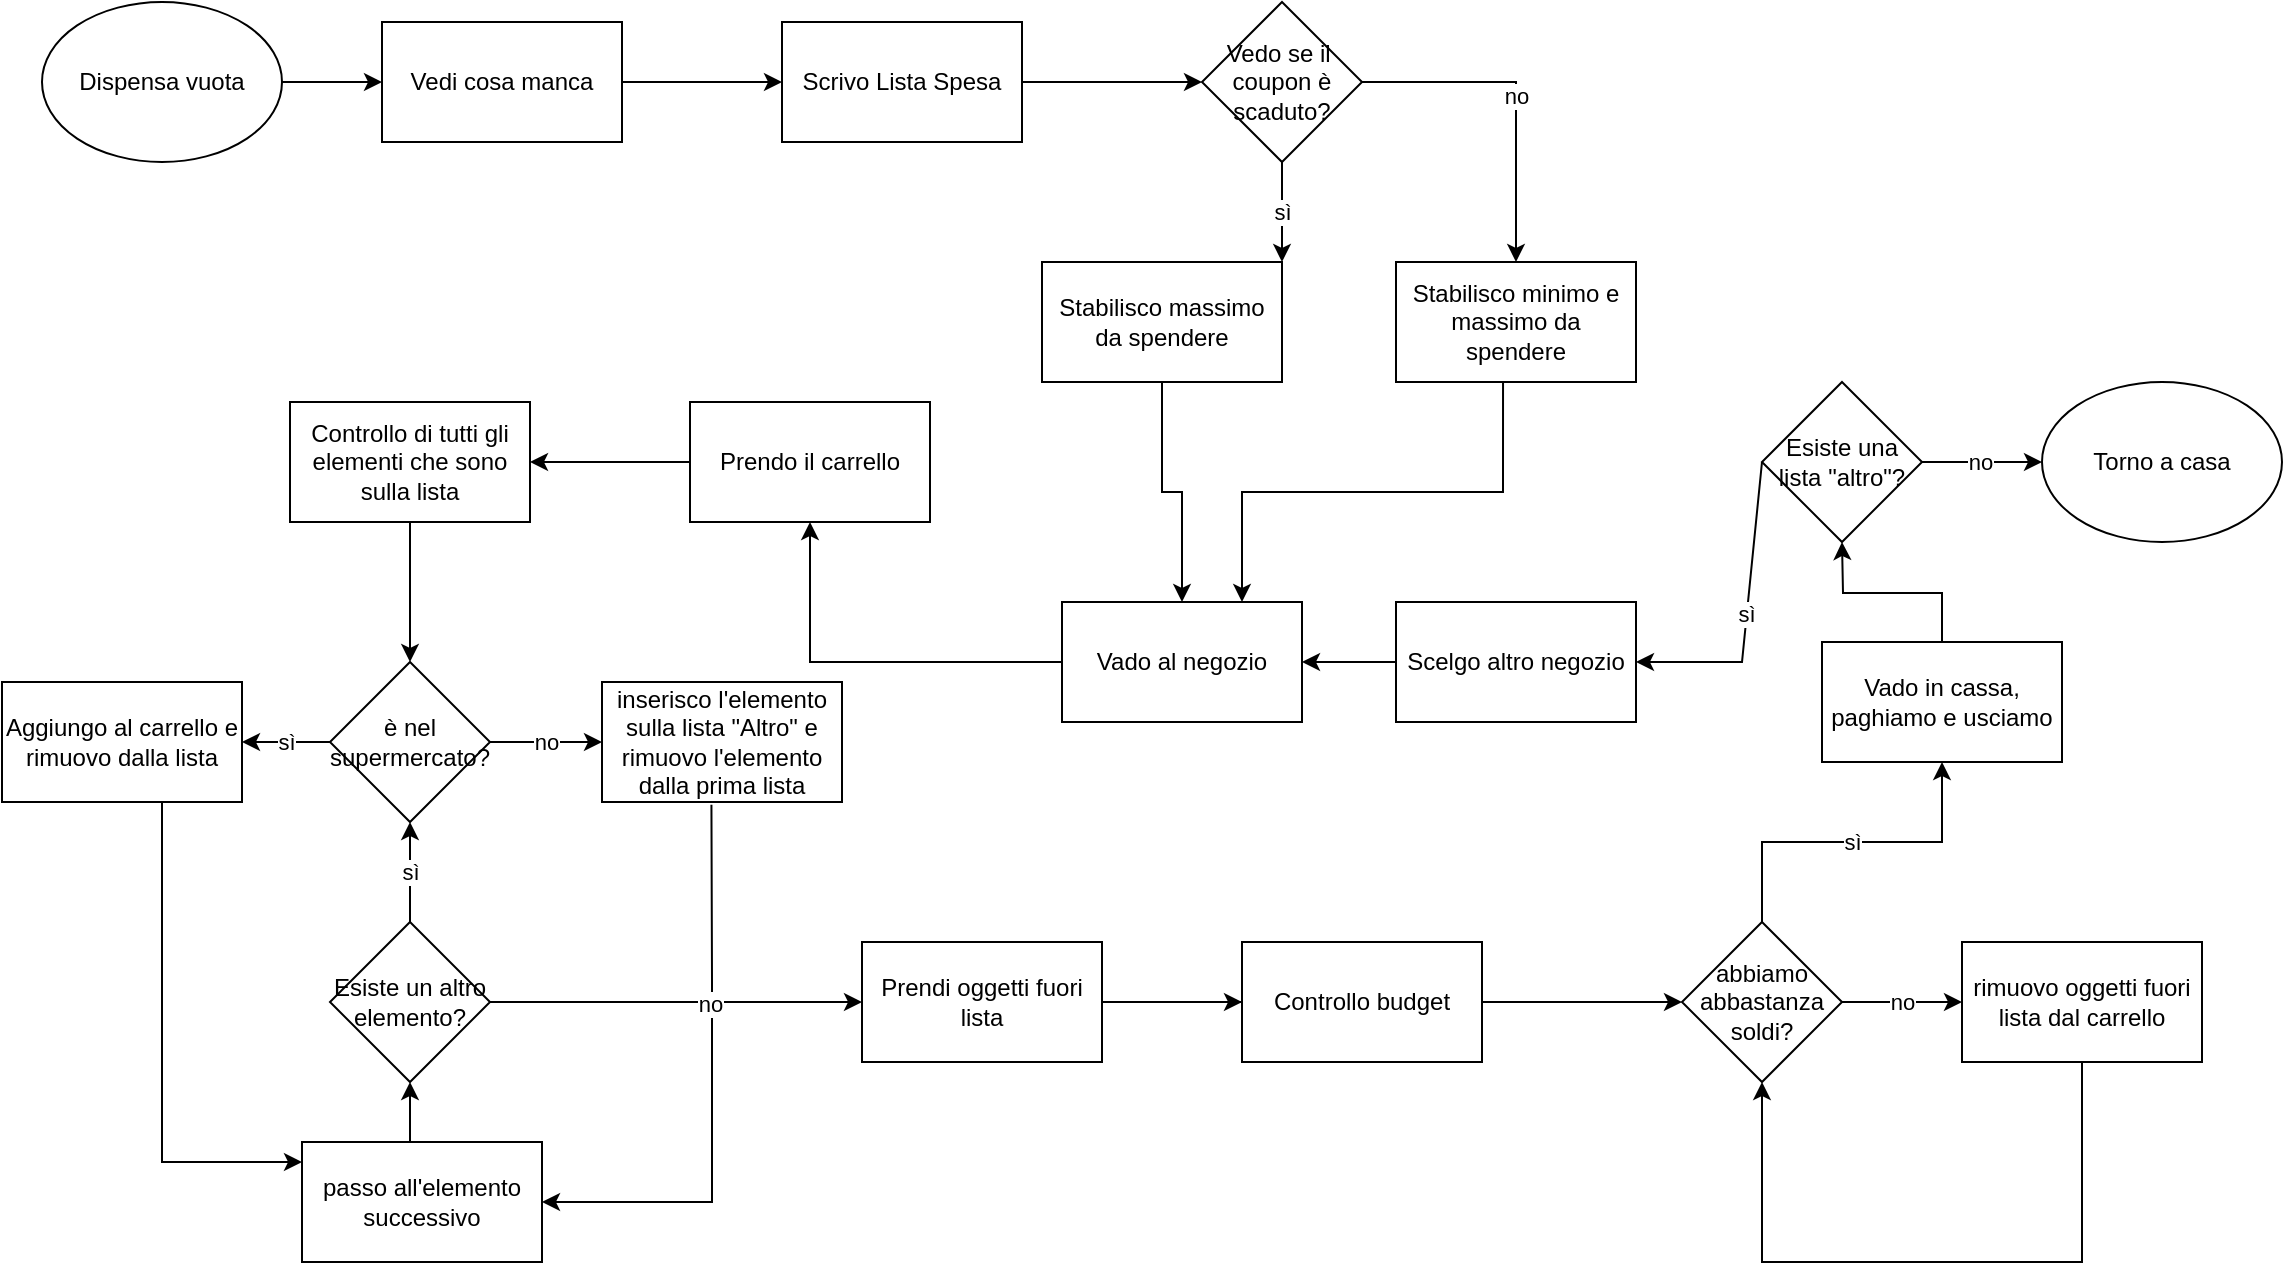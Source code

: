 <mxfile version="24.2.7" type="device">
  <diagram id="C5RBs43oDa-KdzZeNtuy" name="Page-1">
    <mxGraphModel dx="1202" dy="722" grid="1" gridSize="10" guides="1" tooltips="1" connect="1" arrows="1" fold="1" page="1" pageScale="1" pageWidth="827" pageHeight="1169" math="0" shadow="0">
      <root>
        <mxCell id="WIyWlLk6GJQsqaUBKTNV-0" />
        <mxCell id="WIyWlLk6GJQsqaUBKTNV-1" parent="WIyWlLk6GJQsqaUBKTNV-0" />
        <mxCell id="28hTMvahC_J_4jAk3fm_-3" value="" style="edgeStyle=orthogonalEdgeStyle;rounded=0;orthogonalLoop=1;jettySize=auto;html=1;" edge="1" parent="WIyWlLk6GJQsqaUBKTNV-1" source="28hTMvahC_J_4jAk3fm_-0" target="28hTMvahC_J_4jAk3fm_-1">
          <mxGeometry relative="1" as="geometry" />
        </mxCell>
        <mxCell id="28hTMvahC_J_4jAk3fm_-0" value="Dispensa vuota" style="ellipse;whiteSpace=wrap;html=1;" vertex="1" parent="WIyWlLk6GJQsqaUBKTNV-1">
          <mxGeometry x="30" y="20" width="120" height="80" as="geometry" />
        </mxCell>
        <mxCell id="28hTMvahC_J_4jAk3fm_-5" value="" style="edgeStyle=orthogonalEdgeStyle;rounded=0;orthogonalLoop=1;jettySize=auto;html=1;" edge="1" parent="WIyWlLk6GJQsqaUBKTNV-1" source="28hTMvahC_J_4jAk3fm_-1" target="28hTMvahC_J_4jAk3fm_-4">
          <mxGeometry relative="1" as="geometry" />
        </mxCell>
        <mxCell id="28hTMvahC_J_4jAk3fm_-1" value="Vedi cosa manca" style="rounded=0;whiteSpace=wrap;html=1;" vertex="1" parent="WIyWlLk6GJQsqaUBKTNV-1">
          <mxGeometry x="200" y="30" width="120" height="60" as="geometry" />
        </mxCell>
        <mxCell id="28hTMvahC_J_4jAk3fm_-12" value="" style="edgeStyle=orthogonalEdgeStyle;rounded=0;orthogonalLoop=1;jettySize=auto;html=1;" edge="1" parent="WIyWlLk6GJQsqaUBKTNV-1" source="28hTMvahC_J_4jAk3fm_-4" target="28hTMvahC_J_4jAk3fm_-11">
          <mxGeometry relative="1" as="geometry" />
        </mxCell>
        <mxCell id="28hTMvahC_J_4jAk3fm_-4" value="Scrivo Lista Spesa" style="rounded=0;whiteSpace=wrap;html=1;" vertex="1" parent="WIyWlLk6GJQsqaUBKTNV-1">
          <mxGeometry x="400" y="30" width="120" height="60" as="geometry" />
        </mxCell>
        <mxCell id="28hTMvahC_J_4jAk3fm_-18" value="" style="edgeStyle=orthogonalEdgeStyle;rounded=0;orthogonalLoop=1;jettySize=auto;html=1;exitX=0.446;exitY=1.005;exitDx=0;exitDy=0;exitPerimeter=0;entryX=0.75;entryY=0;entryDx=0;entryDy=0;" edge="1" parent="WIyWlLk6GJQsqaUBKTNV-1" source="28hTMvahC_J_4jAk3fm_-6" target="28hTMvahC_J_4jAk3fm_-16">
          <mxGeometry relative="1" as="geometry">
            <mxPoint x="750.0" y="250.0" as="sourcePoint" />
            <mxPoint x="643.0" y="390" as="targetPoint" />
          </mxGeometry>
        </mxCell>
        <mxCell id="28hTMvahC_J_4jAk3fm_-6" value="Stabilisco minimo e massimo da spendere" style="whiteSpace=wrap;html=1;rounded=0;" vertex="1" parent="WIyWlLk6GJQsqaUBKTNV-1">
          <mxGeometry x="707" y="150" width="120" height="60" as="geometry" />
        </mxCell>
        <mxCell id="28hTMvahC_J_4jAk3fm_-15" value="sì" style="edgeStyle=orthogonalEdgeStyle;rounded=0;orthogonalLoop=1;jettySize=auto;html=1;" edge="1" parent="WIyWlLk6GJQsqaUBKTNV-1" source="28hTMvahC_J_4jAk3fm_-11" target="28hTMvahC_J_4jAk3fm_-14">
          <mxGeometry relative="1" as="geometry">
            <Array as="points">
              <mxPoint x="630" y="210" />
              <mxPoint x="630" y="210" />
            </Array>
          </mxGeometry>
        </mxCell>
        <mxCell id="28hTMvahC_J_4jAk3fm_-21" value="no" style="edgeStyle=orthogonalEdgeStyle;rounded=0;orthogonalLoop=1;jettySize=auto;html=1;" edge="1" parent="WIyWlLk6GJQsqaUBKTNV-1" source="28hTMvahC_J_4jAk3fm_-11" target="28hTMvahC_J_4jAk3fm_-6">
          <mxGeometry relative="1" as="geometry" />
        </mxCell>
        <mxCell id="28hTMvahC_J_4jAk3fm_-11" value="Vedo se il&amp;nbsp; coupon è scaduto?" style="rhombus;whiteSpace=wrap;html=1;rounded=0;" vertex="1" parent="WIyWlLk6GJQsqaUBKTNV-1">
          <mxGeometry x="610" y="20" width="80" height="80" as="geometry" />
        </mxCell>
        <mxCell id="28hTMvahC_J_4jAk3fm_-17" value="" style="edgeStyle=orthogonalEdgeStyle;rounded=0;orthogonalLoop=1;jettySize=auto;html=1;" edge="1" parent="WIyWlLk6GJQsqaUBKTNV-1" source="28hTMvahC_J_4jAk3fm_-14" target="28hTMvahC_J_4jAk3fm_-16">
          <mxGeometry relative="1" as="geometry" />
        </mxCell>
        <mxCell id="28hTMvahC_J_4jAk3fm_-14" value="Stabilisco massimo da spendere" style="whiteSpace=wrap;html=1;rounded=0;" vertex="1" parent="WIyWlLk6GJQsqaUBKTNV-1">
          <mxGeometry x="530" y="150" width="120" height="60" as="geometry" />
        </mxCell>
        <mxCell id="28hTMvahC_J_4jAk3fm_-23" value="" style="edgeStyle=orthogonalEdgeStyle;rounded=0;orthogonalLoop=1;jettySize=auto;html=1;" edge="1" parent="WIyWlLk6GJQsqaUBKTNV-1" source="28hTMvahC_J_4jAk3fm_-16" target="28hTMvahC_J_4jAk3fm_-22">
          <mxGeometry relative="1" as="geometry" />
        </mxCell>
        <mxCell id="28hTMvahC_J_4jAk3fm_-16" value="Vado al negozio" style="whiteSpace=wrap;html=1;rounded=0;" vertex="1" parent="WIyWlLk6GJQsqaUBKTNV-1">
          <mxGeometry x="540" y="320" width="120" height="60" as="geometry" />
        </mxCell>
        <mxCell id="28hTMvahC_J_4jAk3fm_-25" value="" style="edgeStyle=orthogonalEdgeStyle;rounded=0;orthogonalLoop=1;jettySize=auto;html=1;" edge="1" parent="WIyWlLk6GJQsqaUBKTNV-1" source="28hTMvahC_J_4jAk3fm_-22" target="28hTMvahC_J_4jAk3fm_-24">
          <mxGeometry relative="1" as="geometry" />
        </mxCell>
        <mxCell id="28hTMvahC_J_4jAk3fm_-22" value="Prendo il carrello" style="whiteSpace=wrap;html=1;rounded=0;" vertex="1" parent="WIyWlLk6GJQsqaUBKTNV-1">
          <mxGeometry x="354" y="220" width="120" height="60" as="geometry" />
        </mxCell>
        <mxCell id="28hTMvahC_J_4jAk3fm_-27" value="" style="edgeStyle=orthogonalEdgeStyle;rounded=0;orthogonalLoop=1;jettySize=auto;html=1;" edge="1" parent="WIyWlLk6GJQsqaUBKTNV-1" source="28hTMvahC_J_4jAk3fm_-24" target="28hTMvahC_J_4jAk3fm_-26">
          <mxGeometry relative="1" as="geometry" />
        </mxCell>
        <mxCell id="28hTMvahC_J_4jAk3fm_-24" value="Controllo di tutti gli elementi che sono sulla lista" style="whiteSpace=wrap;html=1;rounded=0;" vertex="1" parent="WIyWlLk6GJQsqaUBKTNV-1">
          <mxGeometry x="154" y="220" width="120" height="60" as="geometry" />
        </mxCell>
        <mxCell id="28hTMvahC_J_4jAk3fm_-29" value="sì" style="edgeStyle=orthogonalEdgeStyle;rounded=0;orthogonalLoop=1;jettySize=auto;html=1;" edge="1" parent="WIyWlLk6GJQsqaUBKTNV-1" source="28hTMvahC_J_4jAk3fm_-26" target="28hTMvahC_J_4jAk3fm_-28">
          <mxGeometry relative="1" as="geometry" />
        </mxCell>
        <mxCell id="28hTMvahC_J_4jAk3fm_-31" value="no" style="edgeStyle=orthogonalEdgeStyle;rounded=0;orthogonalLoop=1;jettySize=auto;html=1;" edge="1" parent="WIyWlLk6GJQsqaUBKTNV-1" source="28hTMvahC_J_4jAk3fm_-26" target="28hTMvahC_J_4jAk3fm_-30">
          <mxGeometry relative="1" as="geometry" />
        </mxCell>
        <mxCell id="28hTMvahC_J_4jAk3fm_-26" value="è nel supermercato?" style="rhombus;whiteSpace=wrap;html=1;rounded=0;" vertex="1" parent="WIyWlLk6GJQsqaUBKTNV-1">
          <mxGeometry x="174" y="350" width="80" height="80" as="geometry" />
        </mxCell>
        <mxCell id="28hTMvahC_J_4jAk3fm_-38" value="" style="edgeStyle=orthogonalEdgeStyle;rounded=0;orthogonalLoop=1;jettySize=auto;html=1;" edge="1" parent="WIyWlLk6GJQsqaUBKTNV-1" source="28hTMvahC_J_4jAk3fm_-28" target="28hTMvahC_J_4jAk3fm_-37">
          <mxGeometry relative="1" as="geometry">
            <Array as="points">
              <mxPoint x="90" y="600" />
            </Array>
          </mxGeometry>
        </mxCell>
        <mxCell id="28hTMvahC_J_4jAk3fm_-28" value="Aggiungo al carrello e rimuovo dalla lista" style="whiteSpace=wrap;html=1;rounded=0;" vertex="1" parent="WIyWlLk6GJQsqaUBKTNV-1">
          <mxGeometry x="10" y="360" width="120" height="60" as="geometry" />
        </mxCell>
        <mxCell id="28hTMvahC_J_4jAk3fm_-30" value="inserisco l&#39;elemento sulla lista &quot;Altro&quot; e rimuovo l&#39;elemento dalla prima lista" style="whiteSpace=wrap;html=1;rounded=0;" vertex="1" parent="WIyWlLk6GJQsqaUBKTNV-1">
          <mxGeometry x="310" y="360" width="120" height="60" as="geometry" />
        </mxCell>
        <mxCell id="28hTMvahC_J_4jAk3fm_-42" value="" style="edgeStyle=orthogonalEdgeStyle;rounded=0;orthogonalLoop=1;jettySize=auto;html=1;" edge="1" parent="WIyWlLk6GJQsqaUBKTNV-1" source="28hTMvahC_J_4jAk3fm_-37" target="28hTMvahC_J_4jAk3fm_-41">
          <mxGeometry relative="1" as="geometry">
            <Array as="points">
              <mxPoint x="214" y="580" />
              <mxPoint x="214" y="580" />
            </Array>
          </mxGeometry>
        </mxCell>
        <mxCell id="28hTMvahC_J_4jAk3fm_-37" value="passo all&#39;elemento successivo" style="whiteSpace=wrap;html=1;rounded=0;" vertex="1" parent="WIyWlLk6GJQsqaUBKTNV-1">
          <mxGeometry x="160" y="590" width="120" height="60" as="geometry" />
        </mxCell>
        <mxCell id="28hTMvahC_J_4jAk3fm_-39" value="" style="endArrow=classic;html=1;rounded=0;exitX=0.456;exitY=1.023;exitDx=0;exitDy=0;exitPerimeter=0;" edge="1" parent="WIyWlLk6GJQsqaUBKTNV-1" source="28hTMvahC_J_4jAk3fm_-30" target="28hTMvahC_J_4jAk3fm_-37">
          <mxGeometry width="50" height="50" relative="1" as="geometry">
            <mxPoint x="530" y="400" as="sourcePoint" />
            <mxPoint x="580" y="350" as="targetPoint" />
            <Array as="points">
              <mxPoint x="365" y="510" />
              <mxPoint x="365" y="620" />
            </Array>
          </mxGeometry>
        </mxCell>
        <mxCell id="28hTMvahC_J_4jAk3fm_-43" value="sì" style="edgeStyle=orthogonalEdgeStyle;rounded=0;orthogonalLoop=1;jettySize=auto;html=1;" edge="1" parent="WIyWlLk6GJQsqaUBKTNV-1" source="28hTMvahC_J_4jAk3fm_-41" target="28hTMvahC_J_4jAk3fm_-26">
          <mxGeometry relative="1" as="geometry" />
        </mxCell>
        <mxCell id="28hTMvahC_J_4jAk3fm_-41" value="Esiste un altro elemento?" style="rhombus;whiteSpace=wrap;html=1;" vertex="1" parent="WIyWlLk6GJQsqaUBKTNV-1">
          <mxGeometry x="174" y="480" width="80" height="80" as="geometry" />
        </mxCell>
        <mxCell id="28hTMvahC_J_4jAk3fm_-51" value="" style="edgeStyle=orthogonalEdgeStyle;rounded=0;orthogonalLoop=1;jettySize=auto;html=1;" edge="1" parent="WIyWlLk6GJQsqaUBKTNV-1" source="28hTMvahC_J_4jAk3fm_-49" target="28hTMvahC_J_4jAk3fm_-50">
          <mxGeometry relative="1" as="geometry" />
        </mxCell>
        <mxCell id="28hTMvahC_J_4jAk3fm_-60" value="" style="edgeStyle=orthogonalEdgeStyle;rounded=0;orthogonalLoop=1;jettySize=auto;html=1;" edge="1" parent="WIyWlLk6GJQsqaUBKTNV-1" source="28hTMvahC_J_4jAk3fm_-49" target="28hTMvahC_J_4jAk3fm_-59">
          <mxGeometry relative="1" as="geometry" />
        </mxCell>
        <mxCell id="28hTMvahC_J_4jAk3fm_-49" value="Prendi oggetti fuori lista" style="rounded=0;whiteSpace=wrap;html=1;" vertex="1" parent="WIyWlLk6GJQsqaUBKTNV-1">
          <mxGeometry x="440" y="490" width="120" height="60" as="geometry" />
        </mxCell>
        <mxCell id="28hTMvahC_J_4jAk3fm_-53" value="sì" style="edgeStyle=orthogonalEdgeStyle;rounded=0;orthogonalLoop=1;jettySize=auto;html=1;" edge="1" parent="WIyWlLk6GJQsqaUBKTNV-1" source="28hTMvahC_J_4jAk3fm_-50" target="28hTMvahC_J_4jAk3fm_-52">
          <mxGeometry relative="1" as="geometry" />
        </mxCell>
        <mxCell id="28hTMvahC_J_4jAk3fm_-56" value="no" style="edgeStyle=orthogonalEdgeStyle;rounded=0;orthogonalLoop=1;jettySize=auto;html=1;" edge="1" parent="WIyWlLk6GJQsqaUBKTNV-1" source="28hTMvahC_J_4jAk3fm_-50" target="28hTMvahC_J_4jAk3fm_-55">
          <mxGeometry relative="1" as="geometry" />
        </mxCell>
        <mxCell id="28hTMvahC_J_4jAk3fm_-50" value="abbiamo abbastanza soldi?" style="rhombus;whiteSpace=wrap;html=1;rounded=0;" vertex="1" parent="WIyWlLk6GJQsqaUBKTNV-1">
          <mxGeometry x="850" y="480" width="80" height="80" as="geometry" />
        </mxCell>
        <mxCell id="28hTMvahC_J_4jAk3fm_-63" value="" style="edgeStyle=orthogonalEdgeStyle;rounded=0;orthogonalLoop=1;jettySize=auto;html=1;" edge="1" parent="WIyWlLk6GJQsqaUBKTNV-1" source="28hTMvahC_J_4jAk3fm_-52">
          <mxGeometry relative="1" as="geometry">
            <mxPoint x="930" y="290.0" as="targetPoint" />
          </mxGeometry>
        </mxCell>
        <mxCell id="28hTMvahC_J_4jAk3fm_-52" value="Vado in cassa, paghiamo e usciamo" style="whiteSpace=wrap;html=1;rounded=0;" vertex="1" parent="WIyWlLk6GJQsqaUBKTNV-1">
          <mxGeometry x="920" y="340" width="120" height="60" as="geometry" />
        </mxCell>
        <mxCell id="28hTMvahC_J_4jAk3fm_-55" value="rimuovo oggetti fuori lista dal carrello" style="whiteSpace=wrap;html=1;rounded=0;" vertex="1" parent="WIyWlLk6GJQsqaUBKTNV-1">
          <mxGeometry x="990" y="490" width="120" height="60" as="geometry" />
        </mxCell>
        <mxCell id="28hTMvahC_J_4jAk3fm_-57" value="" style="endArrow=classic;html=1;rounded=0;exitX=1;exitY=0.5;exitDx=0;exitDy=0;entryX=0;entryY=0.5;entryDx=0;entryDy=0;" edge="1" parent="WIyWlLk6GJQsqaUBKTNV-1" source="28hTMvahC_J_4jAk3fm_-41" target="28hTMvahC_J_4jAk3fm_-49">
          <mxGeometry width="50" height="50" relative="1" as="geometry">
            <mxPoint x="540" y="470" as="sourcePoint" />
            <mxPoint x="590" y="420" as="targetPoint" />
          </mxGeometry>
        </mxCell>
        <mxCell id="28hTMvahC_J_4jAk3fm_-58" value="no" style="edgeLabel;html=1;align=center;verticalAlign=middle;resizable=0;points=[];" vertex="1" connectable="0" parent="28hTMvahC_J_4jAk3fm_-57">
          <mxGeometry x="0.175" y="-1" relative="1" as="geometry">
            <mxPoint as="offset" />
          </mxGeometry>
        </mxCell>
        <mxCell id="28hTMvahC_J_4jAk3fm_-59" value="Controllo budget" style="whiteSpace=wrap;html=1;rounded=0;" vertex="1" parent="WIyWlLk6GJQsqaUBKTNV-1">
          <mxGeometry x="630" y="490" width="120" height="60" as="geometry" />
        </mxCell>
        <mxCell id="28hTMvahC_J_4jAk3fm_-61" value="" style="endArrow=classic;html=1;rounded=0;exitX=0.5;exitY=1;exitDx=0;exitDy=0;entryX=0.5;entryY=1;entryDx=0;entryDy=0;" edge="1" parent="WIyWlLk6GJQsqaUBKTNV-1" source="28hTMvahC_J_4jAk3fm_-55" target="28hTMvahC_J_4jAk3fm_-50">
          <mxGeometry width="50" height="50" relative="1" as="geometry">
            <mxPoint x="920" y="480" as="sourcePoint" />
            <mxPoint x="870" y="640" as="targetPoint" />
            <Array as="points">
              <mxPoint x="1050" y="650" />
              <mxPoint x="890" y="650" />
            </Array>
          </mxGeometry>
        </mxCell>
        <mxCell id="28hTMvahC_J_4jAk3fm_-68" value="" style="edgeStyle=orthogonalEdgeStyle;rounded=0;orthogonalLoop=1;jettySize=auto;html=1;" edge="1" parent="WIyWlLk6GJQsqaUBKTNV-1" source="28hTMvahC_J_4jAk3fm_-64">
          <mxGeometry relative="1" as="geometry">
            <mxPoint x="1030" y="250.0" as="targetPoint" />
          </mxGeometry>
        </mxCell>
        <mxCell id="28hTMvahC_J_4jAk3fm_-69" value="no" style="edgeLabel;html=1;align=center;verticalAlign=middle;resizable=0;points=[];" vertex="1" connectable="0" parent="28hTMvahC_J_4jAk3fm_-68">
          <mxGeometry x="-0.036" relative="1" as="geometry">
            <mxPoint as="offset" />
          </mxGeometry>
        </mxCell>
        <mxCell id="28hTMvahC_J_4jAk3fm_-64" value="Esiste una lista &quot;altro&quot;?" style="rhombus;whiteSpace=wrap;html=1;" vertex="1" parent="WIyWlLk6GJQsqaUBKTNV-1">
          <mxGeometry x="890" y="210" width="80" height="80" as="geometry" />
        </mxCell>
        <mxCell id="28hTMvahC_J_4jAk3fm_-65" value="" style="endArrow=classic;html=1;rounded=0;exitX=0;exitY=0.5;exitDx=0;exitDy=0;entryX=1;entryY=0.5;entryDx=0;entryDy=0;" edge="1" parent="WIyWlLk6GJQsqaUBKTNV-1" source="28hTMvahC_J_4jAk3fm_-71" target="28hTMvahC_J_4jAk3fm_-16">
          <mxGeometry width="50" height="50" relative="1" as="geometry">
            <mxPoint x="820" y="410" as="sourcePoint" />
            <mxPoint x="870" y="360" as="targetPoint" />
            <Array as="points" />
          </mxGeometry>
        </mxCell>
        <mxCell id="28hTMvahC_J_4jAk3fm_-70" value="Torno a casa" style="ellipse;whiteSpace=wrap;html=1;" vertex="1" parent="WIyWlLk6GJQsqaUBKTNV-1">
          <mxGeometry x="1030" y="210" width="120" height="80" as="geometry" />
        </mxCell>
        <mxCell id="28hTMvahC_J_4jAk3fm_-72" value="sì" style="endArrow=classic;html=1;rounded=0;exitX=0;exitY=0.5;exitDx=0;exitDy=0;entryX=1;entryY=0.5;entryDx=0;entryDy=0;" edge="1" parent="WIyWlLk6GJQsqaUBKTNV-1" source="28hTMvahC_J_4jAk3fm_-64" target="28hTMvahC_J_4jAk3fm_-71">
          <mxGeometry width="50" height="50" relative="1" as="geometry">
            <mxPoint x="890" y="250" as="sourcePoint" />
            <mxPoint x="660" y="350" as="targetPoint" />
            <Array as="points">
              <mxPoint x="880" y="350" />
            </Array>
          </mxGeometry>
        </mxCell>
        <mxCell id="28hTMvahC_J_4jAk3fm_-71" value="Scelgo altro negozio" style="rounded=0;whiteSpace=wrap;html=1;" vertex="1" parent="WIyWlLk6GJQsqaUBKTNV-1">
          <mxGeometry x="707" y="320" width="120" height="60" as="geometry" />
        </mxCell>
      </root>
    </mxGraphModel>
  </diagram>
</mxfile>
